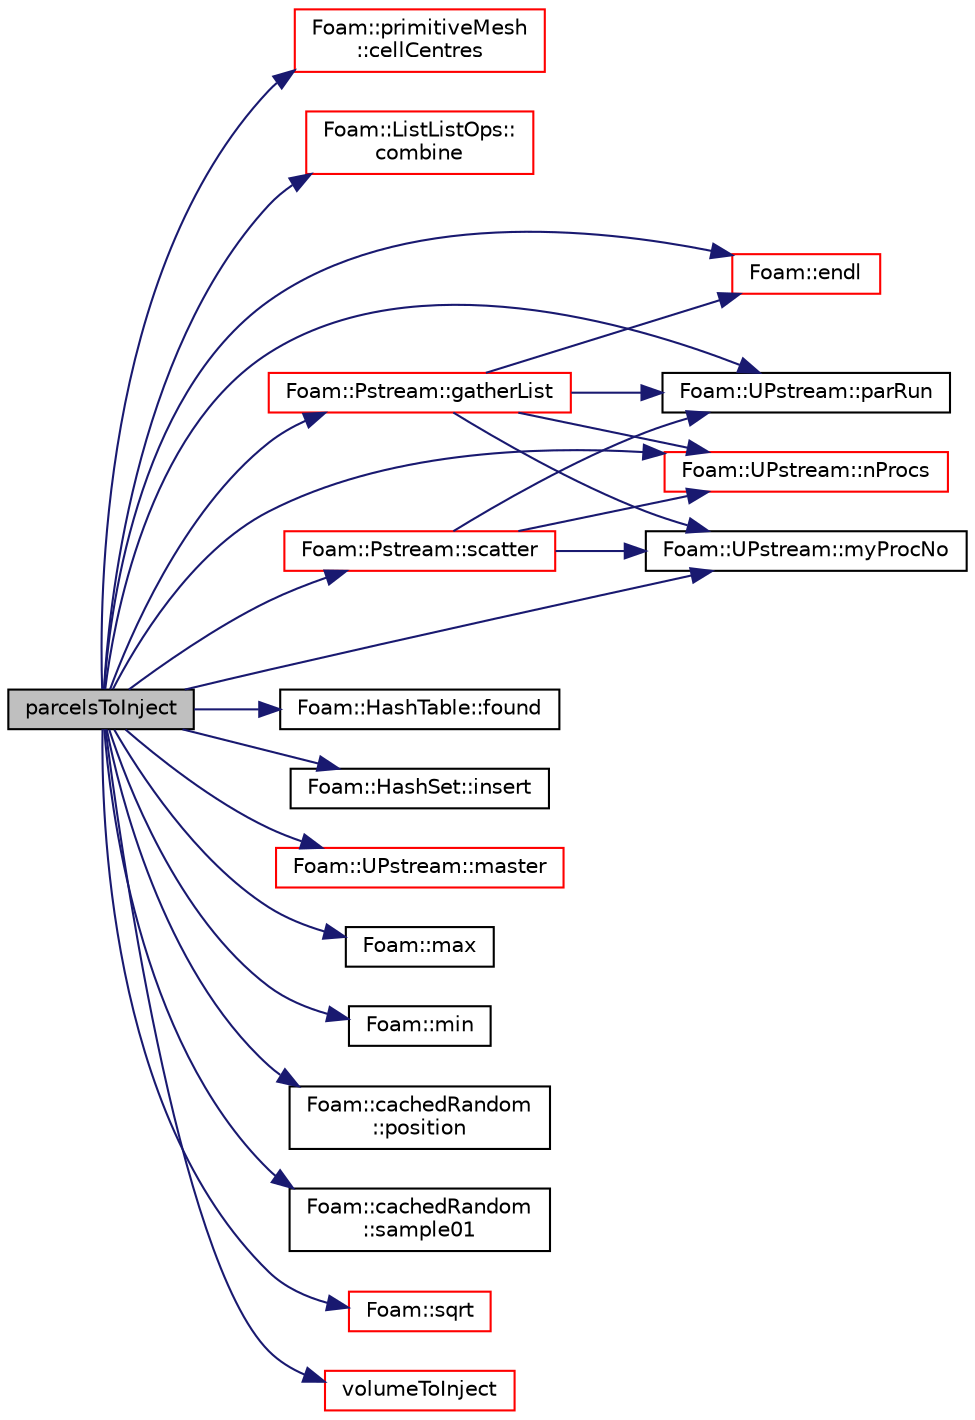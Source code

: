digraph "parcelsToInject"
{
  bgcolor="transparent";
  edge [fontname="Helvetica",fontsize="10",labelfontname="Helvetica",labelfontsize="10"];
  node [fontname="Helvetica",fontsize="10",shape=record];
  rankdir="LR";
  Node222 [label="parcelsToInject",height=0.2,width=0.4,color="black", fillcolor="grey75", style="filled", fontcolor="black"];
  Node222 -> Node223 [color="midnightblue",fontsize="10",style="solid",fontname="Helvetica"];
  Node223 [label="Foam::primitiveMesh\l::cellCentres",height=0.2,width=0.4,color="red",URL="$a28685.html#a7300aee2989c6ec70e39436816461902"];
  Node222 -> Node286 [color="midnightblue",fontsize="10",style="solid",fontname="Helvetica"];
  Node286 [label="Foam::ListListOps::\lcombine",height=0.2,width=0.4,color="red",URL="$a21884.html#a73f1dd568843026daea0e589bd22dcdf",tooltip="Combines sublists into one big list. "];
  Node222 -> Node225 [color="midnightblue",fontsize="10",style="solid",fontname="Helvetica"];
  Node225 [label="Foam::endl",height=0.2,width=0.4,color="red",URL="$a21851.html#a2db8fe02a0d3909e9351bb4275b23ce4",tooltip="Add newline and flush stream. "];
  Node222 -> Node288 [color="midnightblue",fontsize="10",style="solid",fontname="Helvetica"];
  Node288 [label="Foam::HashTable::found",height=0.2,width=0.4,color="black",URL="$a26841.html#a9a7a02c333e3e98344a1e5b891c4d985",tooltip="Return true if hashedEntry is found in table. "];
  Node222 -> Node289 [color="midnightblue",fontsize="10",style="solid",fontname="Helvetica"];
  Node289 [label="Foam::Pstream::gatherList",height=0.2,width=0.4,color="red",URL="$a27357.html#afbdf64fb42cd760690d51a9a321792d9",tooltip="Gather data but keep individual values separate. "];
  Node289 -> Node251 [color="midnightblue",fontsize="10",style="solid",fontname="Helvetica"];
  Node251 [label="Foam::UPstream::parRun",height=0.2,width=0.4,color="black",URL="$a27377.html#adbb27f04b5705440fb8b09f278059011",tooltip="Is this a parallel run? "];
  Node289 -> Node290 [color="midnightblue",fontsize="10",style="solid",fontname="Helvetica"];
  Node290 [label="Foam::UPstream::nProcs",height=0.2,width=0.4,color="red",URL="$a27377.html#aada0e04d8127eda8ee95be0772754a4f",tooltip="Number of processes in parallel run. "];
  Node289 -> Node291 [color="midnightblue",fontsize="10",style="solid",fontname="Helvetica"];
  Node291 [label="Foam::UPstream::myProcNo",height=0.2,width=0.4,color="black",URL="$a27377.html#afc74d89573de32a3032c916f8cdd1733",tooltip="Number of this process (starting from masterNo() = 0) "];
  Node289 -> Node225 [color="midnightblue",fontsize="10",style="solid",fontname="Helvetica"];
  Node222 -> Node299 [color="midnightblue",fontsize="10",style="solid",fontname="Helvetica"];
  Node299 [label="Foam::HashSet::insert",height=0.2,width=0.4,color="black",URL="$a26829.html#a49f0753d9652681fc3a81f59951a0ad7",tooltip="Insert a new entry. "];
  Node222 -> Node300 [color="midnightblue",fontsize="10",style="solid",fontname="Helvetica"];
  Node300 [label="Foam::UPstream::master",height=0.2,width=0.4,color="red",URL="$a27377.html#a36af549940a0aae3733774649594489f",tooltip="Am I the master process. "];
  Node222 -> Node302 [color="midnightblue",fontsize="10",style="solid",fontname="Helvetica"];
  Node302 [label="Foam::max",height=0.2,width=0.4,color="black",URL="$a21851.html#ac993e906cf2774ae77e666bc24e81733"];
  Node222 -> Node303 [color="midnightblue",fontsize="10",style="solid",fontname="Helvetica"];
  Node303 [label="Foam::min",height=0.2,width=0.4,color="black",URL="$a21851.html#a253e112ad2d56d96230ff39ea7f442dc"];
  Node222 -> Node291 [color="midnightblue",fontsize="10",style="solid",fontname="Helvetica"];
  Node222 -> Node290 [color="midnightblue",fontsize="10",style="solid",fontname="Helvetica"];
  Node222 -> Node251 [color="midnightblue",fontsize="10",style="solid",fontname="Helvetica"];
  Node222 -> Node304 [color="midnightblue",fontsize="10",style="solid",fontname="Helvetica"];
  Node304 [label="Foam::cachedRandom\l::position",height=0.2,width=0.4,color="black",URL="$a29341.html#a1f066a90b0e9f9d8cf1272384eecd896",tooltip="Return a sample between start and end. "];
  Node222 -> Node305 [color="midnightblue",fontsize="10",style="solid",fontname="Helvetica"];
  Node305 [label="Foam::cachedRandom\l::sample01",height=0.2,width=0.4,color="black",URL="$a29341.html#a69e8ec3910ef84b36df7af5b8e692c0a",tooltip="Return a sample whose components lie in the range 0-1. "];
  Node222 -> Node306 [color="midnightblue",fontsize="10",style="solid",fontname="Helvetica"];
  Node306 [label="Foam::Pstream::scatter",height=0.2,width=0.4,color="red",URL="$a27357.html#a00bc7d5a0b660cfa53523561af48def2",tooltip="Scatter data. Distribute without modification. Reverse of gather. "];
  Node306 -> Node251 [color="midnightblue",fontsize="10",style="solid",fontname="Helvetica"];
  Node306 -> Node290 [color="midnightblue",fontsize="10",style="solid",fontname="Helvetica"];
  Node306 -> Node291 [color="midnightblue",fontsize="10",style="solid",fontname="Helvetica"];
  Node222 -> Node307 [color="midnightblue",fontsize="10",style="solid",fontname="Helvetica"];
  Node307 [label="Foam::sqrt",height=0.2,width=0.4,color="red",URL="$a21851.html#a8616bd62eebf2342a80222fecb1bda71"];
  Node222 -> Node308 [color="midnightblue",fontsize="10",style="solid",fontname="Helvetica"];
  Node308 [label="volumeToInject",height=0.2,width=0.4,color="red",URL="$a25197.html#a429d17f10d15e9c7727159582c3f149b",tooltip="Volume of parcels to introduce relative to SOI. "];
}
